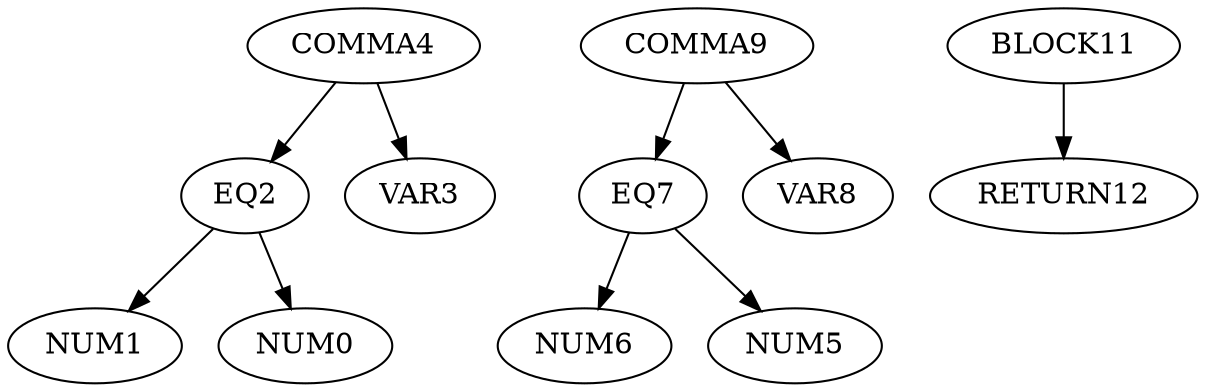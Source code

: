 digraph A { 
EQ2 -> NUM1
EQ2 -> NUM0
COMMA4 -> VAR3
COMMA4 -> EQ2
EQ7 -> NUM6
EQ7 -> NUM5
COMMA9 -> VAR8
COMMA9 -> EQ7
BLOCK11 -> RETURN12
}
